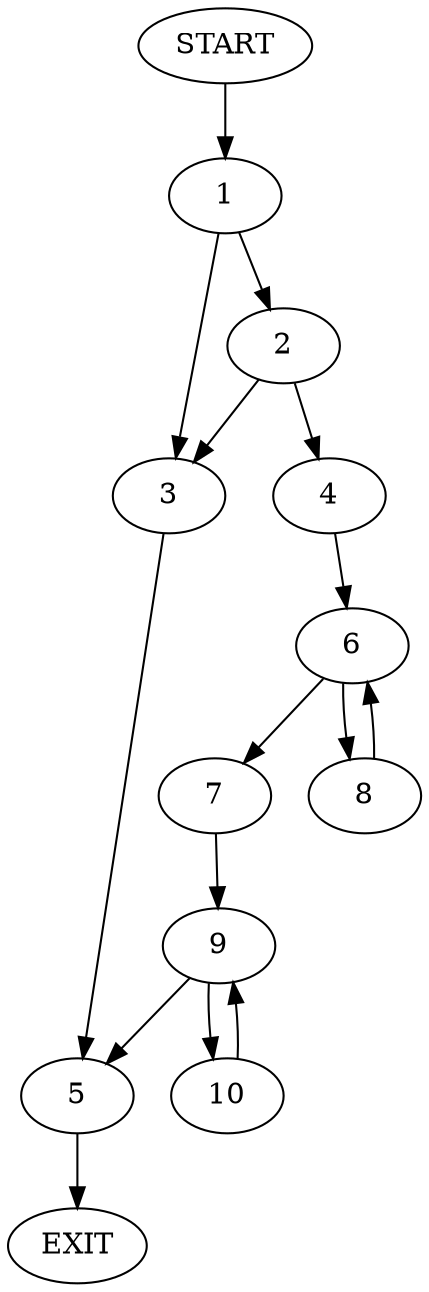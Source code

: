 digraph {
0 [label="START"]
11 [label="EXIT"]
0 -> 1
1 -> 2
1 -> 3
2 -> 4
2 -> 3
3 -> 5
4 -> 6
5 -> 11
6 -> 7
6 -> 8
8 -> 6
7 -> 9
9 -> 10
9 -> 5
10 -> 9
}
